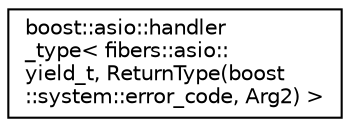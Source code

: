 digraph "Graphical Class Hierarchy"
{
  edge [fontname="Helvetica",fontsize="10",labelfontname="Helvetica",labelfontsize="10"];
  node [fontname="Helvetica",fontsize="10",shape=record];
  rankdir="LR";
  Node0 [label="boost::asio::handler\l_type\< fibers::asio::\lyield_t, ReturnType(boost\l::system::error_code, Arg2) \>",height=0.2,width=0.4,color="black", fillcolor="white", style="filled",URL="$structboost_1_1asio_1_1handler__type_3_01fibers_1_1asio_1_1yield__t_00_01_return_type_07boost_1_dec09fad67bd9ca4754be75bf1feab34.html"];
}
